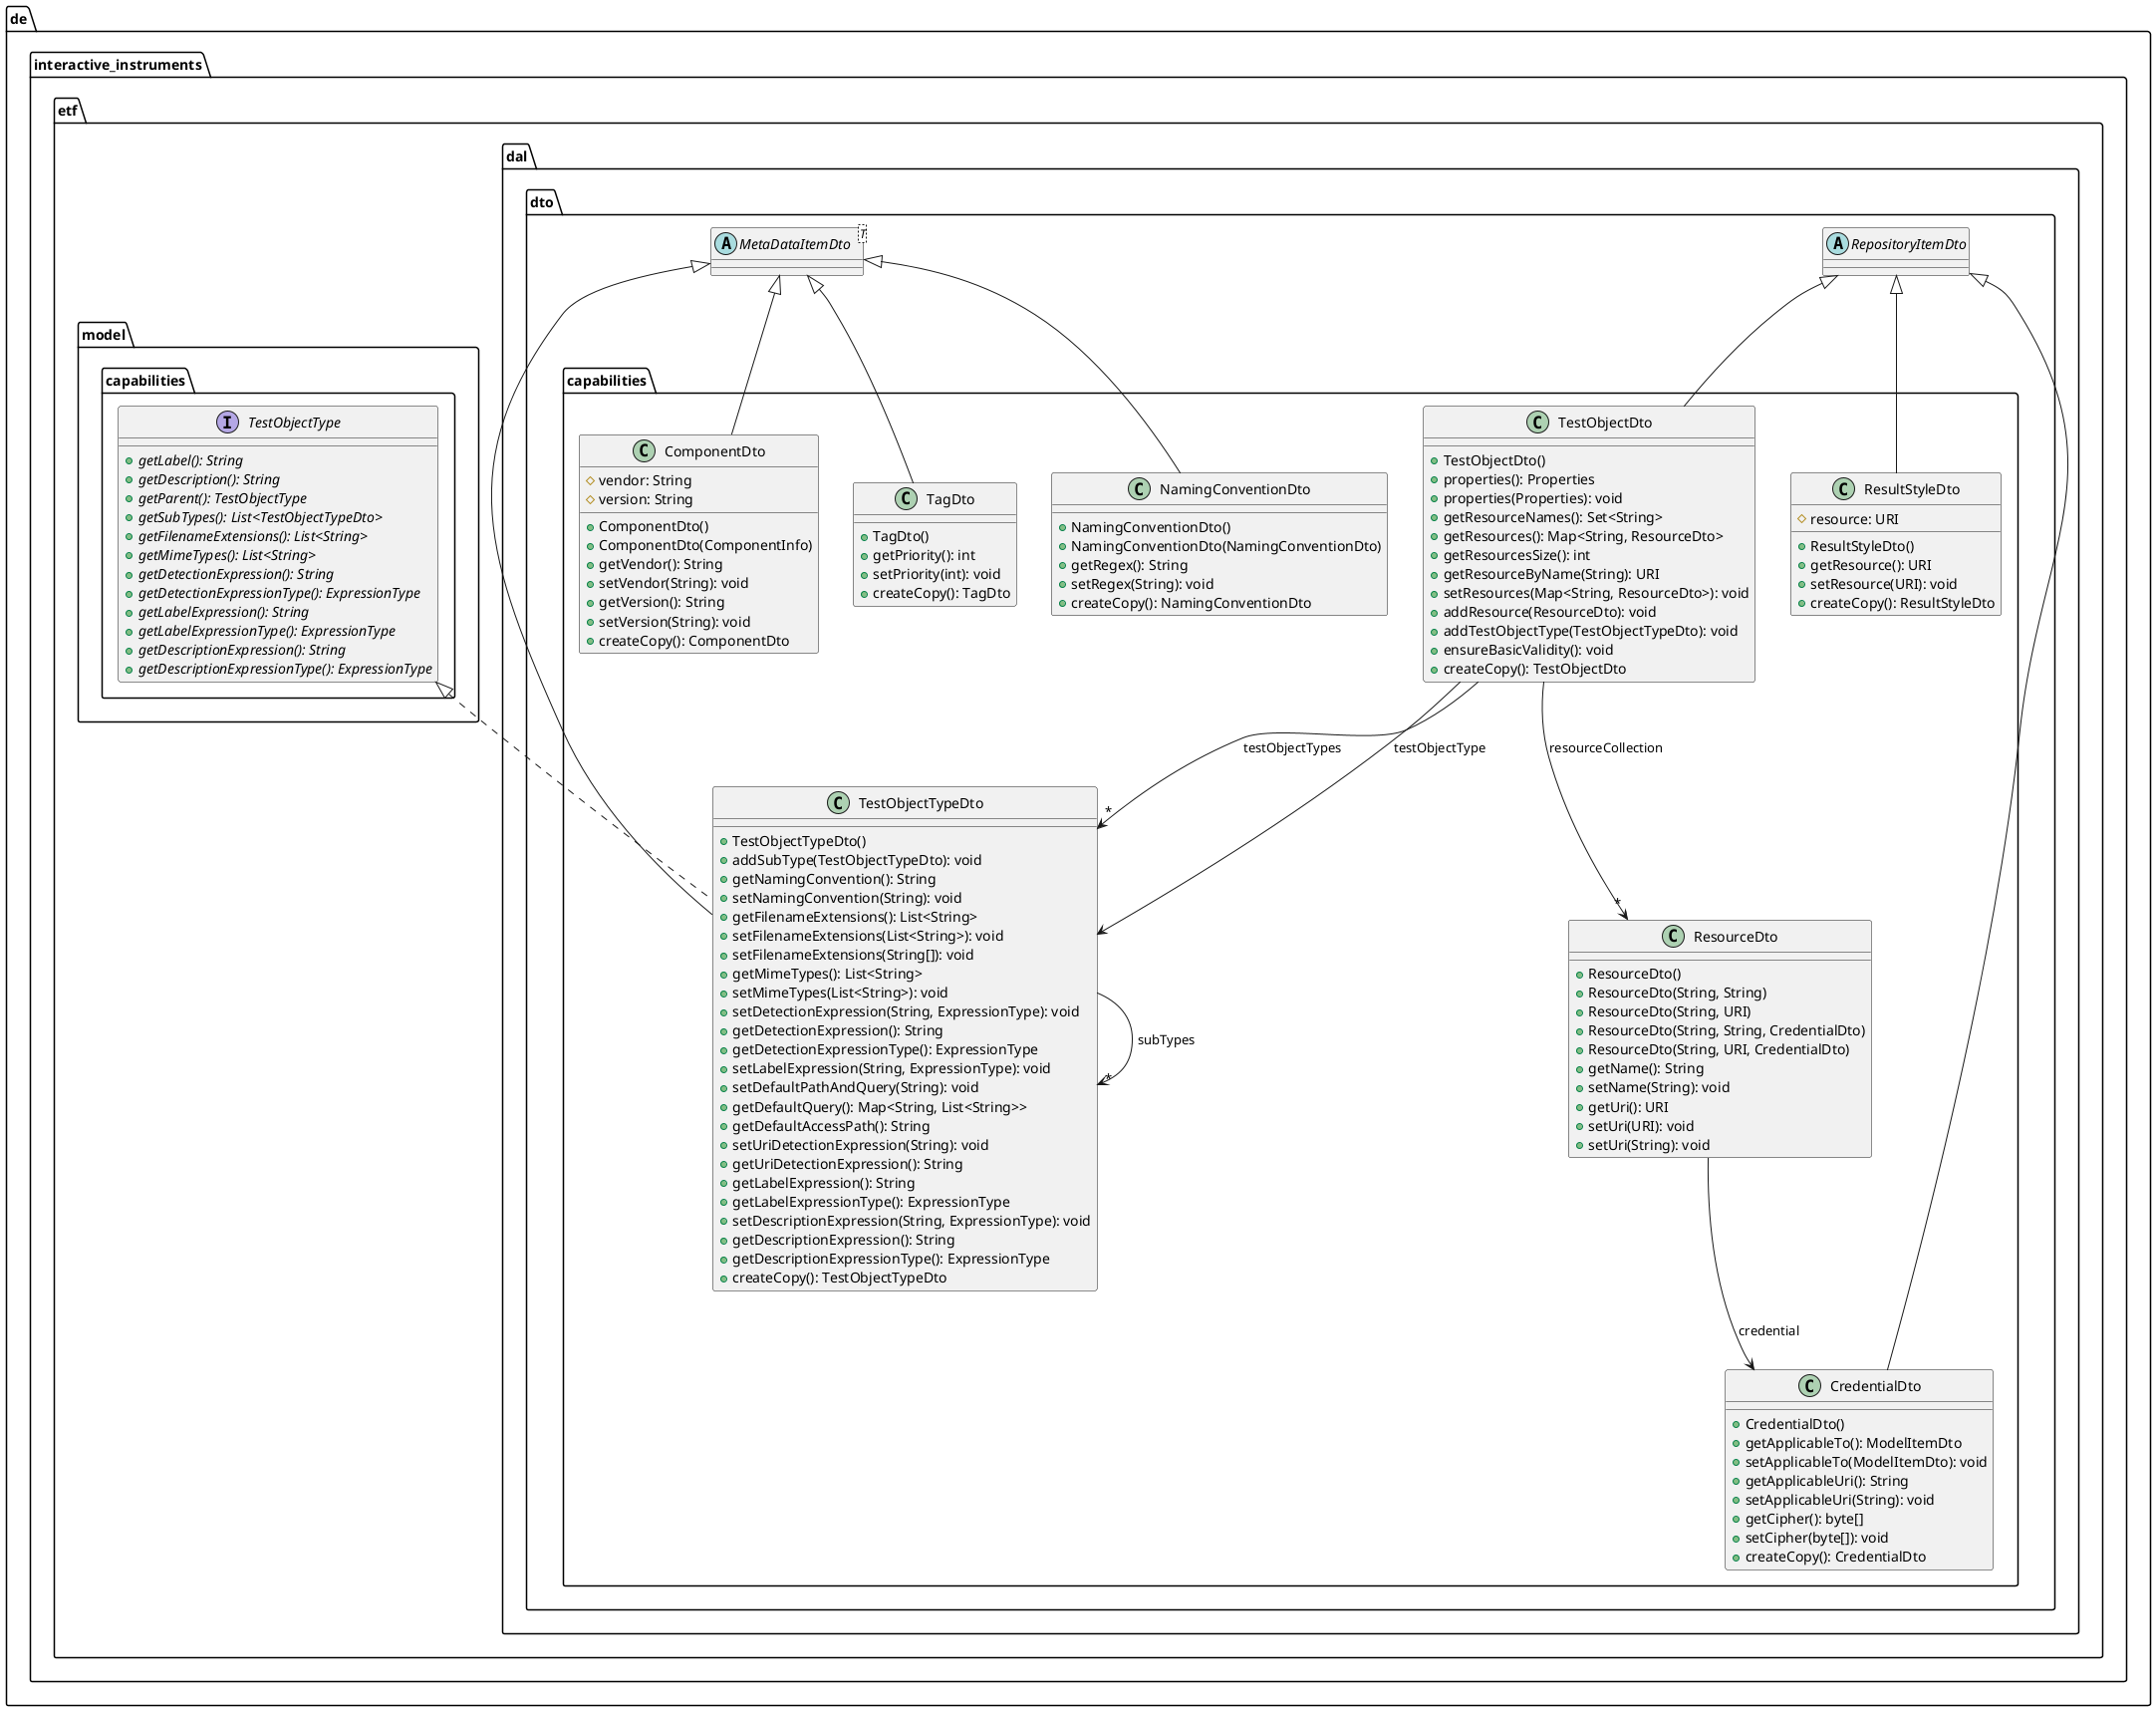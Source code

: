 @startuml

    namespace de.interactive_instruments.etf.dal.dto.capabilities {

        class TestObjectTypeDto [[TestObjectTypeDto.html]] {
            +TestObjectTypeDto()
            +addSubType(TestObjectTypeDto): void
            +getNamingConvention(): String
            +setNamingConvention(String): void
            +getFilenameExtensions(): List<String>
            +setFilenameExtensions(List<String>): void
            +setFilenameExtensions(String[]): void
            +getMimeTypes(): List<String>
            +setMimeTypes(List<String>): void
            +setDetectionExpression(String, ExpressionType): void
            +getDetectionExpression(): String
            +getDetectionExpressionType(): ExpressionType
            +setLabelExpression(String, ExpressionType): void
            +setDefaultPathAndQuery(String): void
            +getDefaultQuery(): Map<String, List<String>>
            +getDefaultAccessPath(): String
            +setUriDetectionExpression(String): void
            +getUriDetectionExpression(): String
            +getLabelExpression(): String
            +getLabelExpressionType(): ExpressionType
            +setDescriptionExpression(String, ExpressionType): void
            +getDescriptionExpression(): String
            +getDescriptionExpressionType(): ExpressionType
            +createCopy(): TestObjectTypeDto
        }

        class TagDto [[TagDto.html]] {
            +TagDto()
            +getPriority(): int
            +setPriority(int): void
            +createCopy(): TagDto
        }

        class ResultStyleDto [[ResultStyleDto.html]] {
            #resource: URI
            +ResultStyleDto()
            +getResource(): URI
            +setResource(URI): void
            +createCopy(): ResultStyleDto
        }

        class NamingConventionDto [[NamingConventionDto.html]] {
            +NamingConventionDto()
            +NamingConventionDto(NamingConventionDto)
            +getRegex(): String
            +setRegex(String): void
            +createCopy(): NamingConventionDto
        }

        class ResourceDto [[ResourceDto.html]] {
            +ResourceDto()
            +ResourceDto(String, String)
            +ResourceDto(String, URI)
            +ResourceDto(String, String, CredentialDto)
            +ResourceDto(String, URI, CredentialDto)
            +getName(): String
            +setName(String): void
            +getUri(): URI
            +setUri(URI): void
            +setUri(String): void
        }

        class TestObjectDto [[TestObjectDto.html]] {
            +TestObjectDto()
            +properties(): Properties
            +properties(Properties): void
            +getResourceNames(): Set<String>
            +getResources(): Map<String, ResourceDto>
            +getResourcesSize(): int
            +getResourceByName(String): URI
            +setResources(Map<String, ResourceDto>): void
            +addResource(ResourceDto): void
            +addTestObjectType(TestObjectTypeDto): void
            +ensureBasicValidity(): void
            +createCopy(): TestObjectDto
        }

        class CredentialDto [[CredentialDto.html]] {
            +CredentialDto()
            +getApplicableTo(): ModelItemDto
            +setApplicableTo(ModelItemDto): void
            +getApplicableUri(): String
            +setApplicableUri(String): void
            +getCipher(): byte[]
            +setCipher(byte[]): void
            +createCopy(): CredentialDto
        }

        class ComponentDto [[ComponentDto.html]] {
            #vendor: String
            #version: String
            +ComponentDto()
            +ComponentDto(ComponentInfo)
            +getVendor(): String
            +setVendor(String): void
            +getVersion(): String
            +setVersion(String): void
            +createCopy(): ComponentDto
        }

        abstract class de.interactive_instruments.etf.dal.dto.MetaDataItemDto<T>
        de.interactive_instruments.etf.dal.dto.MetaDataItemDto <|-- TestObjectTypeDto

        interface de.interactive_instruments.etf.model.capabilities.TestObjectType {
            {abstract} +getLabel(): String
            {abstract} +getDescription(): String
            {abstract} +getParent(): TestObjectType
            {abstract} +getSubTypes(): List<TestObjectTypeDto>
            {abstract} +getFilenameExtensions(): List<String>
            {abstract} +getMimeTypes(): List<String>
            {abstract} +getDetectionExpression(): String
            {abstract} +getDetectionExpressionType(): ExpressionType
            {abstract} +getLabelExpression(): String
            {abstract} +getLabelExpressionType(): ExpressionType
            {abstract} +getDescriptionExpression(): String
            {abstract} +getDescriptionExpressionType(): ExpressionType
        }
        de.interactive_instruments.etf.model.capabilities.TestObjectType <|.. TestObjectTypeDto

        de.interactive_instruments.etf.dal.dto.MetaDataItemDto <|-- TagDto

        abstract class de.interactive_instruments.etf.dal.dto.RepositoryItemDto
        de.interactive_instruments.etf.dal.dto.RepositoryItemDto <|-- ResultStyleDto

        de.interactive_instruments.etf.dal.dto.MetaDataItemDto <|-- NamingConventionDto

        de.interactive_instruments.etf.dal.dto.RepositoryItemDto <|-- TestObjectDto

        de.interactive_instruments.etf.dal.dto.RepositoryItemDto <|-- CredentialDto

        de.interactive_instruments.etf.dal.dto.MetaDataItemDto <|-- ComponentDto

        TestObjectTypeDto --> "*" TestObjectTypeDto: subTypes

        ResourceDto --> CredentialDto: credential

        TestObjectDto --> "*" TestObjectTypeDto: testObjectTypes

        TestObjectDto --> TestObjectTypeDto: testObjectType

        TestObjectDto --> "*" ResourceDto: resourceCollection

    }

@enduml
